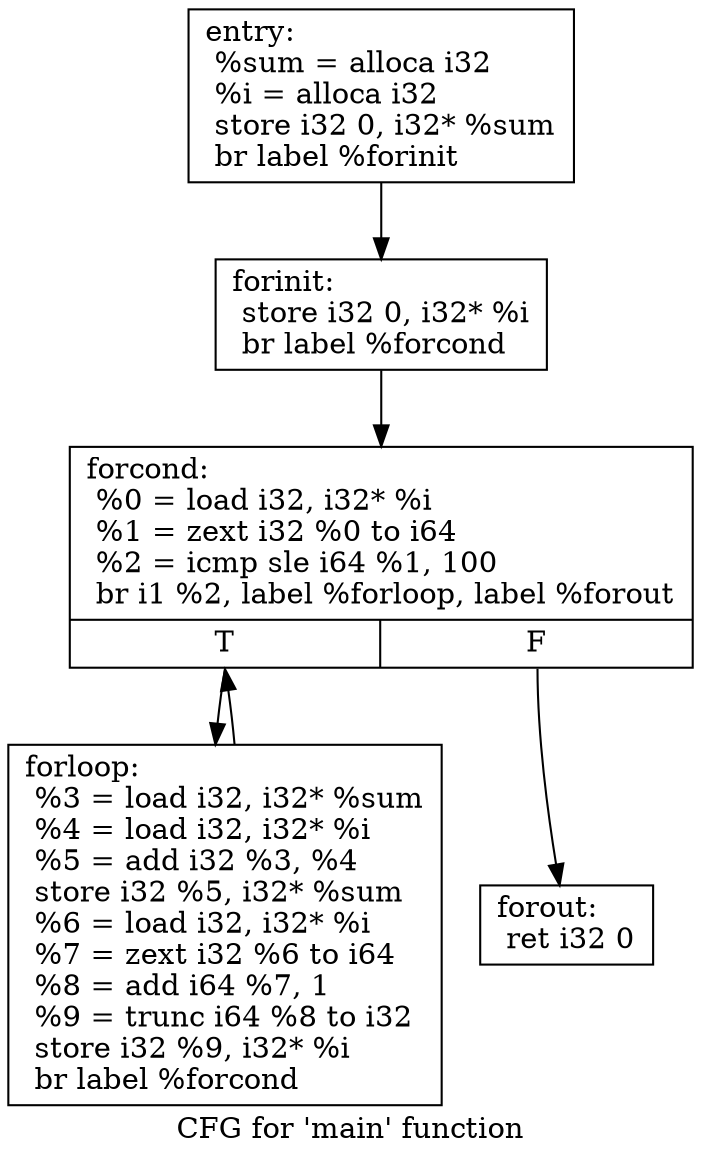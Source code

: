 digraph "CFG for 'main' function" {
	label="CFG for 'main' function";

	Node0x22f2990 [shape=record,label="{entry:\l  %sum = alloca i32\l  %i = alloca i32\l  store i32 0, i32* %sum\l  br label %forinit\l}"];
	Node0x22f2990 -> Node0x22f2c60;
	Node0x22f2c60 [shape=record,label="{forinit:                                          \l  store i32 0, i32* %i\l  br label %forcond\l}"];
	Node0x22f2c60 -> Node0x22f2e10;
	Node0x22f2e10 [shape=record,label="{forcond:                                          \l  %0 = load i32, i32* %i\l  %1 = zext i32 %0 to i64\l  %2 = icmp sle i64 %1, 100\l  br i1 %2, label %forloop, label %forout\l|{<s0>T|<s1>F}}"];
	Node0x22f2e10:s0 -> Node0x22f3050;
	Node0x22f2e10:s1 -> Node0x22f3100;
	Node0x22f3050 [shape=record,label="{forloop:                                          \l  %3 = load i32, i32* %sum\l  %4 = load i32, i32* %i\l  %5 = add i32 %3, %4\l  store i32 %5, i32* %sum\l  %6 = load i32, i32* %i\l  %7 = zext i32 %6 to i64\l  %8 = add i64 %7, 1\l  %9 = trunc i64 %8 to i32\l  store i32 %9, i32* %i\l  br label %forcond\l}"];
	Node0x22f3050 -> Node0x22f2e10;
	Node0x22f3100 [shape=record,label="{forout:                                           \l  ret i32 0\l}"];
}
